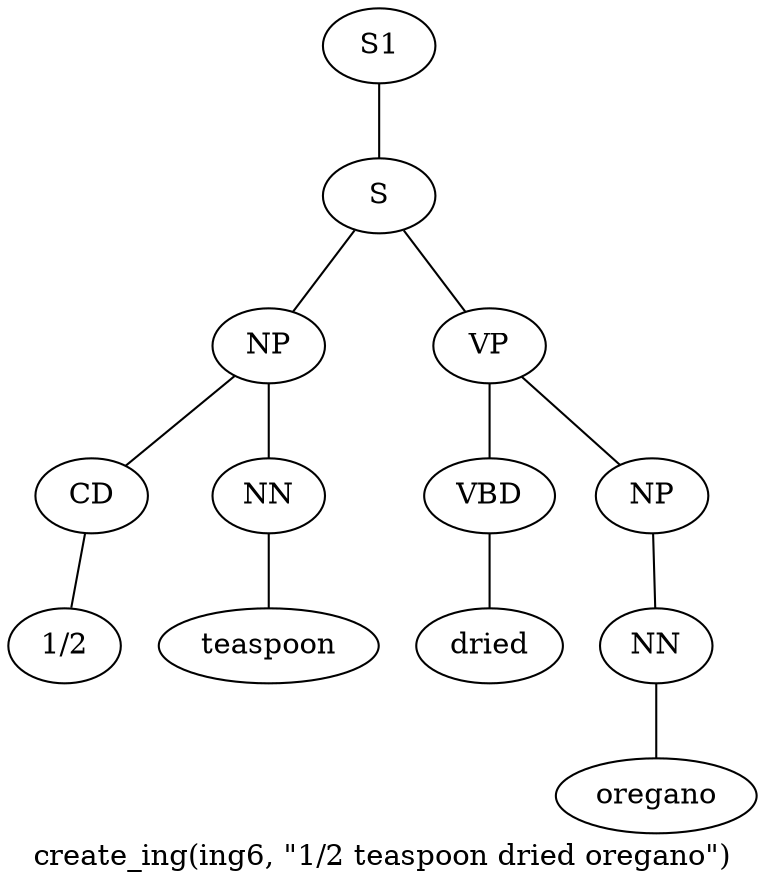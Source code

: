 graph SyntaxGraph {
	label = "create_ing(ing6, \"1/2 teaspoon dried oregano\")";
	Node0 [label="S1"];
	Node1 [label="S"];
	Node2 [label="NP"];
	Node3 [label="CD"];
	Node4 [label="1/2"];
	Node5 [label="NN"];
	Node6 [label="teaspoon"];
	Node7 [label="VP"];
	Node8 [label="VBD"];
	Node9 [label="dried"];
	Node10 [label="NP"];
	Node11 [label="NN"];
	Node12 [label="oregano"];

	Node0 -- Node1;
	Node1 -- Node2;
	Node1 -- Node7;
	Node2 -- Node3;
	Node2 -- Node5;
	Node3 -- Node4;
	Node5 -- Node6;
	Node7 -- Node8;
	Node7 -- Node10;
	Node8 -- Node9;
	Node10 -- Node11;
	Node11 -- Node12;
}